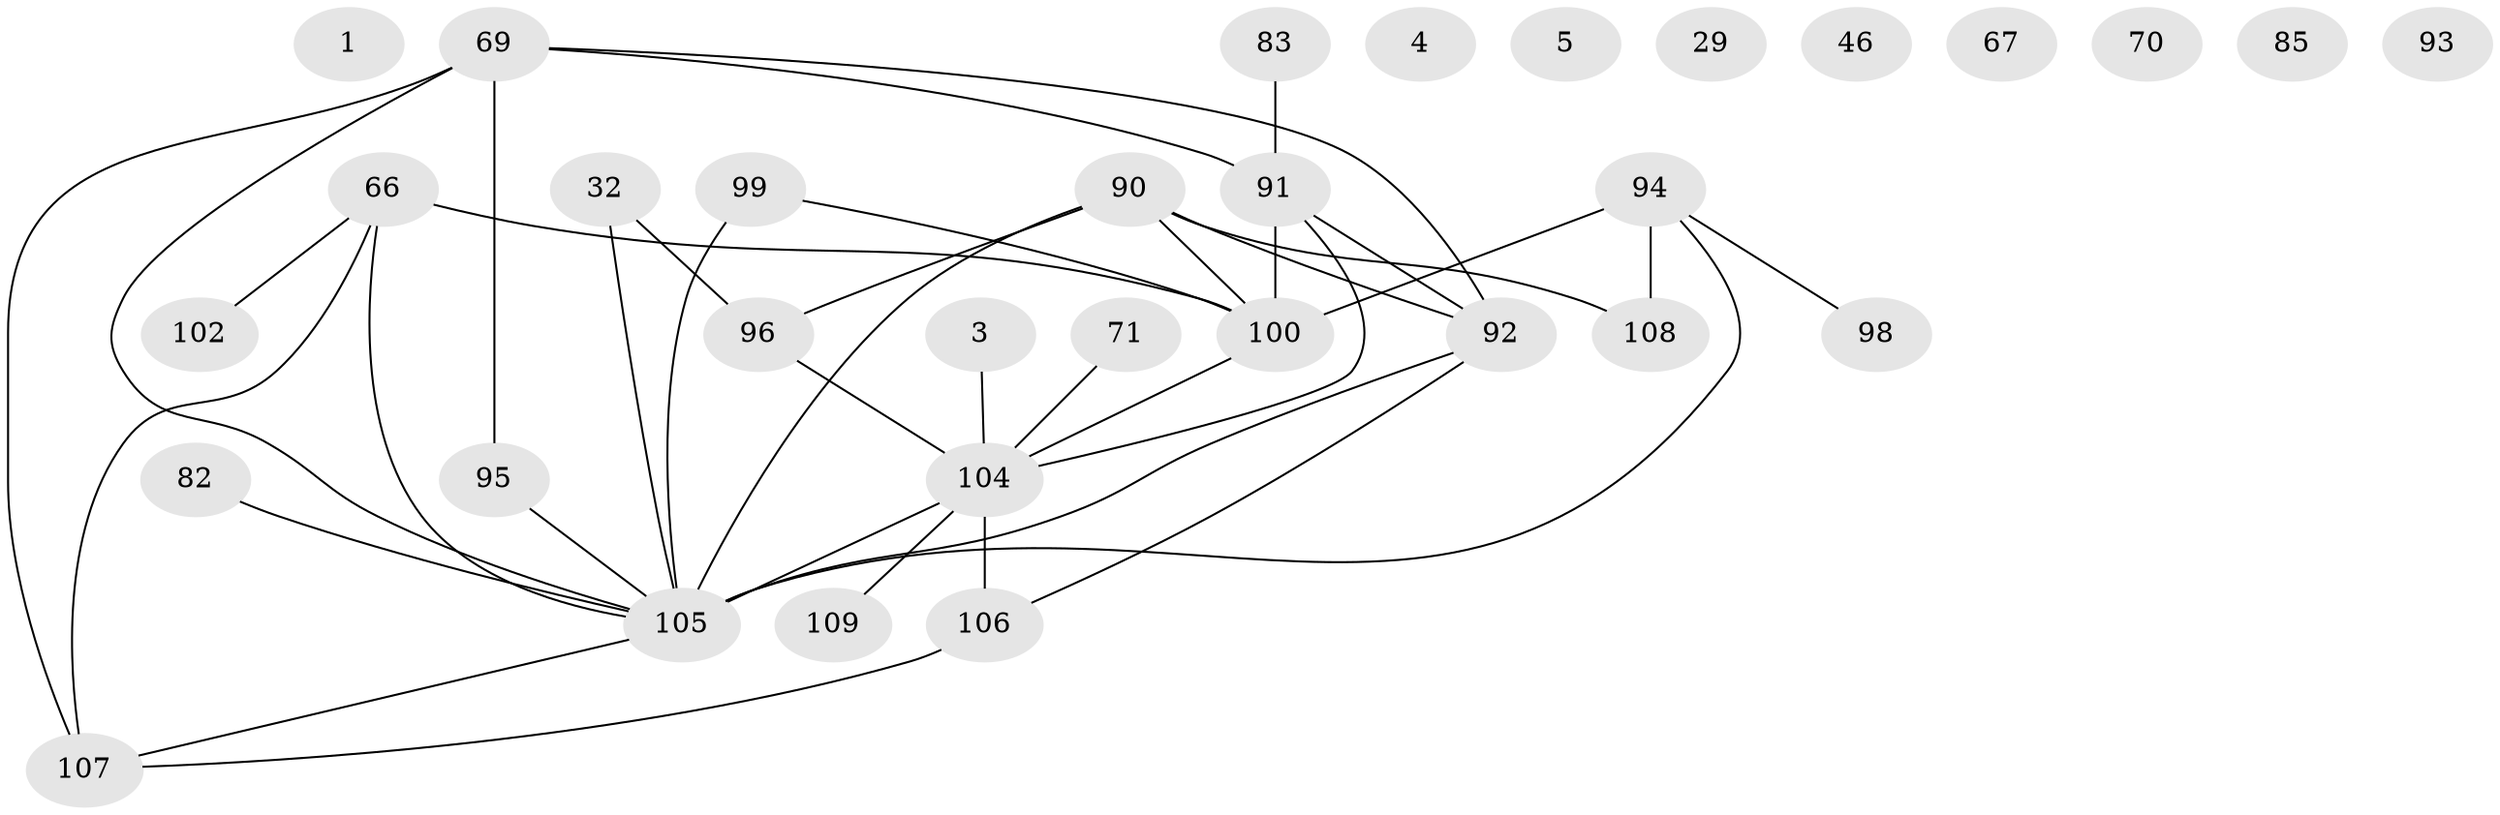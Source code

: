 // original degree distribution, {0: 0.07339449541284404, 3: 0.26605504587155965, 1: 0.1834862385321101, 4: 0.14678899082568808, 2: 0.22018348623853212, 7: 0.009174311926605505, 5: 0.06422018348623854, 6: 0.027522935779816515, 9: 0.009174311926605505}
// Generated by graph-tools (version 1.1) at 2025/43/03/04/25 21:43:26]
// undirected, 32 vertices, 39 edges
graph export_dot {
graph [start="1"]
  node [color=gray90,style=filled];
  1;
  3;
  4;
  5;
  29;
  32;
  46;
  66 [super="+18"];
  67 [super="+7"];
  69 [super="+16+54"];
  70;
  71;
  82;
  83 [super="+78"];
  85;
  90 [super="+17+51"];
  91;
  92 [super="+87"];
  93;
  94 [super="+41+25"];
  95 [super="+80"];
  96;
  98 [super="+59"];
  99 [super="+75+81+97"];
  100 [super="+89+76+64"];
  102;
  104 [super="+20+12+68"];
  105 [super="+44+103+52+73+88"];
  106 [super="+79"];
  107 [super="+50+62"];
  108 [super="+26+101"];
  109;
  3 -- 104;
  32 -- 96;
  32 -- 105;
  66 -- 102;
  66 -- 105 [weight=2];
  66 -- 100 [weight=3];
  66 -- 107;
  69 -- 91 [weight=3];
  69 -- 95;
  69 -- 92;
  69 -- 107 [weight=2];
  69 -- 105 [weight=2];
  71 -- 104;
  82 -- 105;
  83 -- 91;
  90 -- 96 [weight=3];
  90 -- 108;
  90 -- 92 [weight=2];
  90 -- 100 [weight=2];
  90 -- 105;
  91 -- 104;
  91 -- 92;
  91 -- 100 [weight=3];
  92 -- 105 [weight=2];
  92 -- 106;
  94 -- 108;
  94 -- 98;
  94 -- 105 [weight=2];
  94 -- 100 [weight=3];
  95 -- 105 [weight=2];
  96 -- 104;
  99 -- 105 [weight=3];
  99 -- 100;
  100 -- 104 [weight=3];
  104 -- 106 [weight=2];
  104 -- 109;
  104 -- 105 [weight=6];
  105 -- 107;
  106 -- 107;
}
